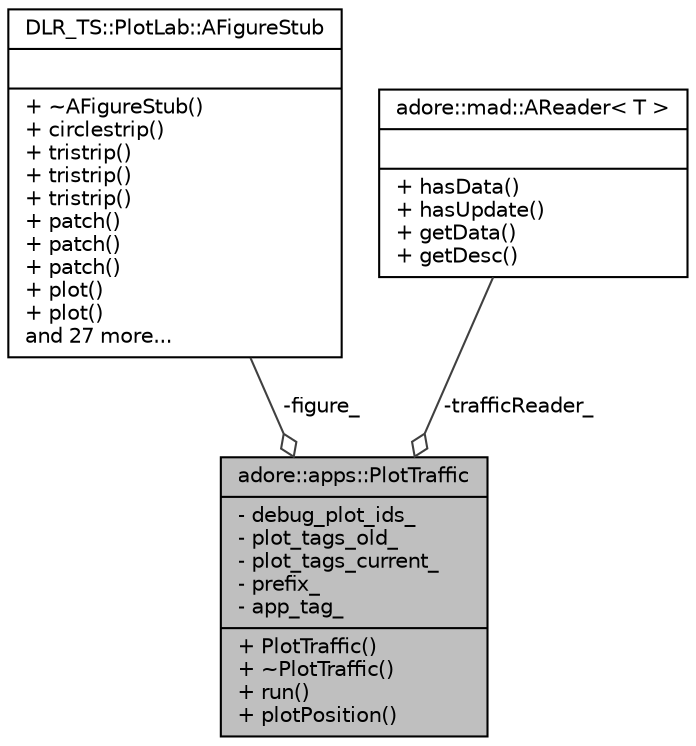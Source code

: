 digraph "adore::apps::PlotTraffic"
{
 // LATEX_PDF_SIZE
  edge [fontname="Helvetica",fontsize="10",labelfontname="Helvetica",labelfontsize="10"];
  node [fontname="Helvetica",fontsize="10",shape=record];
  Node1 [label="{adore::apps::PlotTraffic\n|- debug_plot_ids_\l- plot_tags_old_\l- plot_tags_current_\l- prefix_\l- app_tag_\l|+ PlotTraffic()\l+ ~PlotTraffic()\l+ run()\l+ plotPosition()\l}",height=0.2,width=0.4,color="black", fillcolor="grey75", style="filled", fontcolor="black",tooltip="a optimzed plotting application to plot other traffic"];
  Node2 -> Node1 [color="grey25",fontsize="10",style="solid",label=" -figure_" ,arrowhead="odiamond",fontname="Helvetica"];
  Node2 [label="{DLR_TS::PlotLab::AFigureStub\n||+ ~AFigureStub()\l+ circlestrip()\l+ tristrip()\l+ tristrip()\l+ tristrip()\l+ patch()\l+ patch()\l+ patch()\l+ plot()\l+ plot()\land 27 more...\l}",height=0.2,width=0.4,color="black", fillcolor="white", style="filled",URL="$classDLR__TS_1_1PlotLab_1_1AFigureStub.html",tooltip=" "];
  Node3 -> Node1 [color="grey25",fontsize="10",style="solid",label=" -trafficReader_" ,arrowhead="odiamond",fontname="Helvetica"];
  Node3 [label="{adore::mad::AReader\< T \>\n||+ hasData()\l+ hasUpdate()\l+ getData()\l+ getDesc()\l}",height=0.2,width=0.4,color="black", fillcolor="white", style="filled",URL="$classadore_1_1mad_1_1AReader.html",tooltip=" "];
}
